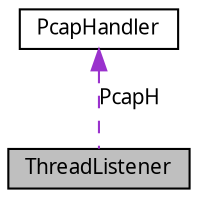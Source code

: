 digraph G
{
  edge [fontname="FreeSans.ttf",fontsize=10,labelfontname="FreeSans.ttf",labelfontsize=10];
  node [fontname="FreeSans.ttf",fontsize=10,shape=record];
  Node1 [label="ThreadListener",height=0.2,width=0.4,color="black", fillcolor="grey75", style="filled" fontcolor="black"];
  Node2 -> Node1 [dir=back,color="darkorchid3",fontsize=10,style="dashed",label="PcapH",fontname="FreeSans.ttf"];
  Node2 [label="PcapHandler",height=0.2,width=0.4,color="black", fillcolor="white", style="filled",URL="$class_pcap_handler.html"];
}
